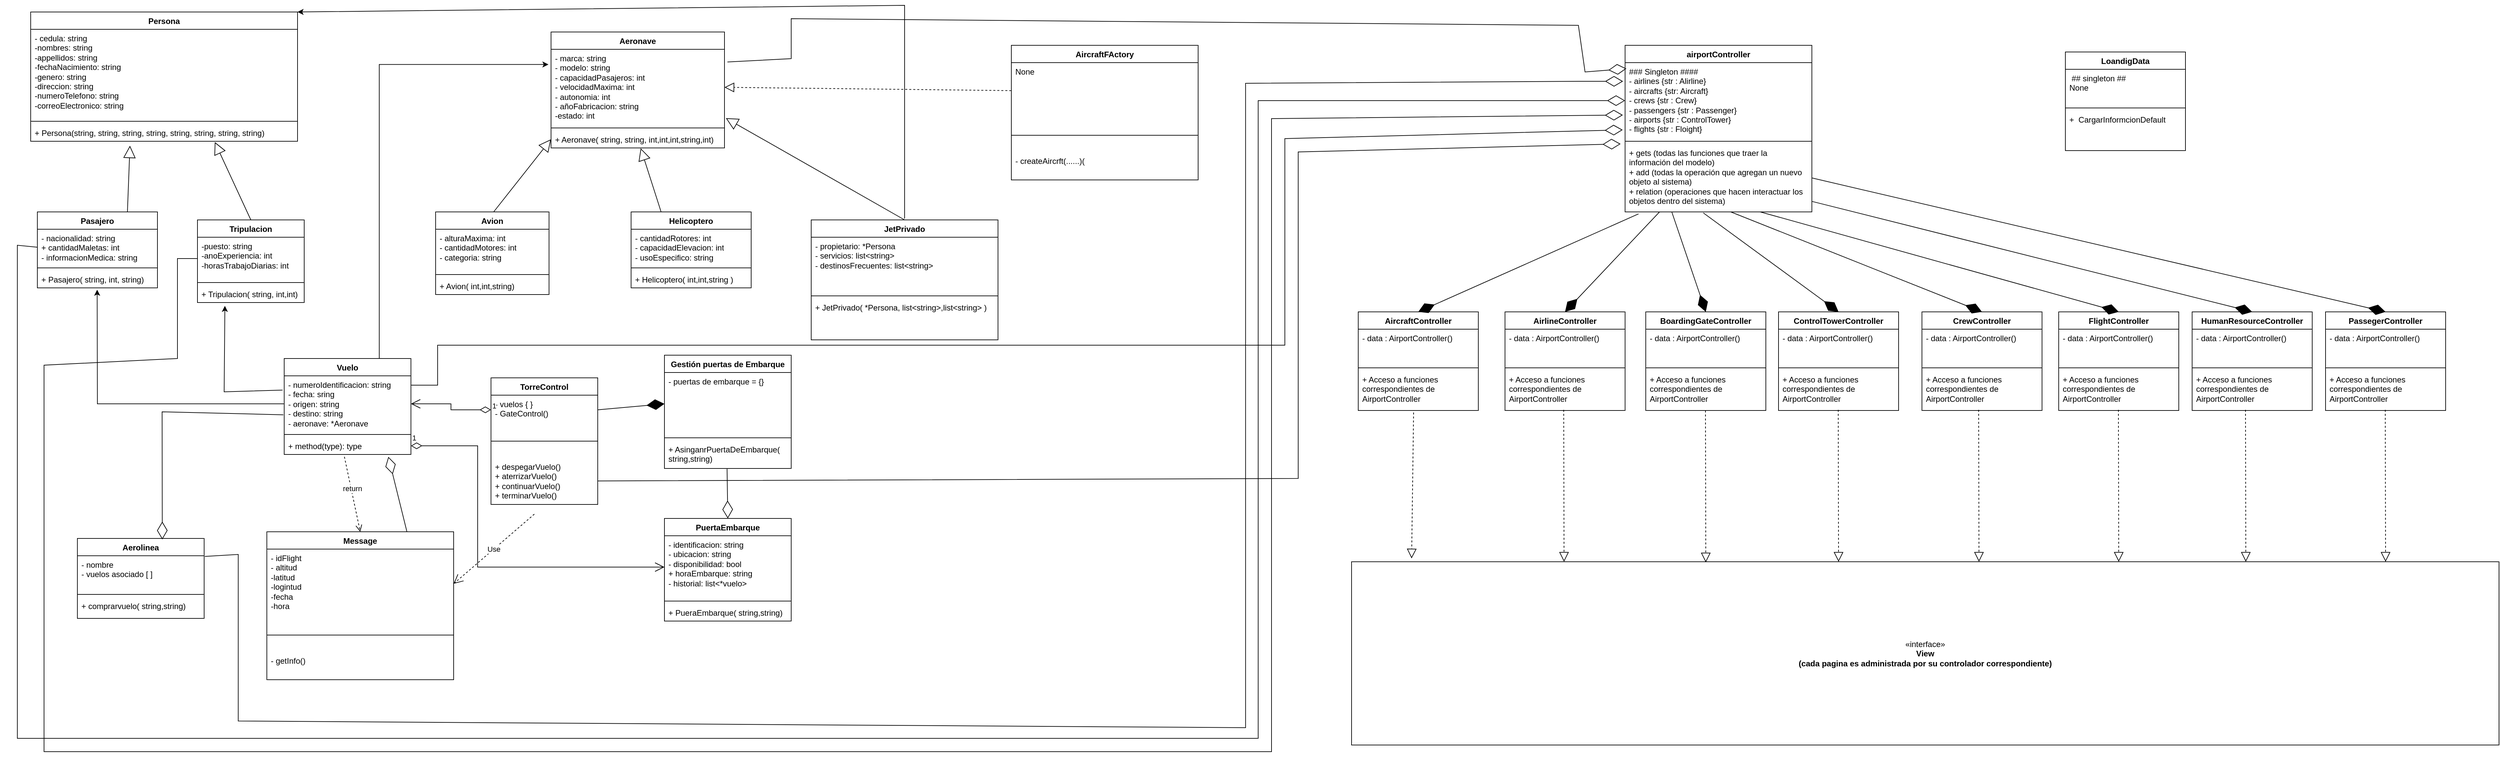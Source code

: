 <mxfile version="22.1.1" type="device">
  <diagram id="C5RBs43oDa-KdzZeNtuy" name="Page-1">
    <mxGraphModel dx="6516" dy="3352" grid="1" gridSize="10" guides="1" tooltips="1" connect="1" arrows="1" fold="1" page="1" pageScale="1" pageWidth="827" pageHeight="1169" math="0" shadow="0">
      <root>
        <mxCell id="WIyWlLk6GJQsqaUBKTNV-0" />
        <mxCell id="WIyWlLk6GJQsqaUBKTNV-1" parent="WIyWlLk6GJQsqaUBKTNV-0" />
        <mxCell id="x9uNJtBtHDF5PVbIG_vH-0" value="Persona" style="swimlane;fontStyle=1;align=center;verticalAlign=top;childLayout=stackLayout;horizontal=1;startSize=26;horizontalStack=0;resizeParent=1;resizeParentMax=0;resizeLast=0;collapsible=1;marginBottom=0;whiteSpace=wrap;html=1;" parent="WIyWlLk6GJQsqaUBKTNV-1" vertex="1">
          <mxGeometry x="60" y="30" width="400" height="194" as="geometry" />
        </mxCell>
        <mxCell id="x9uNJtBtHDF5PVbIG_vH-1" value="&lt;div&gt;- cedula: string&lt;/div&gt;&lt;div&gt;-nombres: string&lt;/div&gt;&lt;div&gt;-appellidos: string&lt;/div&gt;&lt;div&gt;-fechaNacimiento: string&lt;/div&gt;&lt;div&gt;-genero: string&lt;/div&gt;&lt;div&gt;-direccion: string&lt;/div&gt;&lt;div&gt;-numeroTelefono: string&lt;/div&gt;&lt;div&gt;-correoElectronico: string&lt;br&gt;&lt;/div&gt;" style="text;strokeColor=none;fillColor=none;align=left;verticalAlign=top;spacingLeft=4;spacingRight=4;overflow=hidden;rotatable=0;points=[[0,0.5],[1,0.5]];portConstraint=eastwest;whiteSpace=wrap;html=1;" parent="x9uNJtBtHDF5PVbIG_vH-0" vertex="1">
          <mxGeometry y="26" width="400" height="134" as="geometry" />
        </mxCell>
        <mxCell id="x9uNJtBtHDF5PVbIG_vH-2" value="" style="line;strokeWidth=1;fillColor=none;align=left;verticalAlign=middle;spacingTop=-1;spacingLeft=3;spacingRight=3;rotatable=0;labelPosition=right;points=[];portConstraint=eastwest;strokeColor=inherit;" parent="x9uNJtBtHDF5PVbIG_vH-0" vertex="1">
          <mxGeometry y="160" width="400" height="8" as="geometry" />
        </mxCell>
        <mxCell id="x9uNJtBtHDF5PVbIG_vH-3" value="+ Persona(string, string, string, string, string, string, string, string)" style="text;strokeColor=none;fillColor=none;align=left;verticalAlign=top;spacingLeft=4;spacingRight=4;overflow=hidden;rotatable=0;points=[[0,0.5],[1,0.5]];portConstraint=eastwest;whiteSpace=wrap;html=1;" parent="x9uNJtBtHDF5PVbIG_vH-0" vertex="1">
          <mxGeometry y="168" width="400" height="26" as="geometry" />
        </mxCell>
        <mxCell id="x9uNJtBtHDF5PVbIG_vH-4" value="Pasajero" style="swimlane;fontStyle=1;align=center;verticalAlign=top;childLayout=stackLayout;horizontal=1;startSize=26;horizontalStack=0;resizeParent=1;resizeParentMax=0;resizeLast=0;collapsible=1;marginBottom=0;whiteSpace=wrap;html=1;" parent="WIyWlLk6GJQsqaUBKTNV-1" vertex="1">
          <mxGeometry x="70" y="330" width="180" height="114" as="geometry" />
        </mxCell>
        <mxCell id="x9uNJtBtHDF5PVbIG_vH-5" value="&lt;div&gt;- nacionalidad: string&lt;br&gt;&lt;/div&gt;&lt;div&gt;+ cantidadMaletas: int&lt;/div&gt;&lt;div&gt;- informacionMedica: string&lt;br&gt;&lt;/div&gt;&lt;div&gt;&lt;br&gt;&lt;/div&gt;" style="text;strokeColor=none;fillColor=none;align=left;verticalAlign=top;spacingLeft=4;spacingRight=4;overflow=hidden;rotatable=0;points=[[0,0.5],[1,0.5]];portConstraint=eastwest;whiteSpace=wrap;html=1;" parent="x9uNJtBtHDF5PVbIG_vH-4" vertex="1">
          <mxGeometry y="26" width="180" height="54" as="geometry" />
        </mxCell>
        <mxCell id="x9uNJtBtHDF5PVbIG_vH-6" value="" style="line;strokeWidth=1;fillColor=none;align=left;verticalAlign=middle;spacingTop=-1;spacingLeft=3;spacingRight=3;rotatable=0;labelPosition=right;points=[];portConstraint=eastwest;strokeColor=inherit;" parent="x9uNJtBtHDF5PVbIG_vH-4" vertex="1">
          <mxGeometry y="80" width="180" height="8" as="geometry" />
        </mxCell>
        <mxCell id="x9uNJtBtHDF5PVbIG_vH-7" value="+ Pasajero( string, int, string)" style="text;strokeColor=none;fillColor=none;align=left;verticalAlign=top;spacingLeft=4;spacingRight=4;overflow=hidden;rotatable=0;points=[[0,0.5],[1,0.5]];portConstraint=eastwest;whiteSpace=wrap;html=1;" parent="x9uNJtBtHDF5PVbIG_vH-4" vertex="1">
          <mxGeometry y="88" width="180" height="26" as="geometry" />
        </mxCell>
        <mxCell id="x9uNJtBtHDF5PVbIG_vH-8" value="Tripulacion" style="swimlane;fontStyle=1;align=center;verticalAlign=top;childLayout=stackLayout;horizontal=1;startSize=26;horizontalStack=0;resizeParent=1;resizeParentMax=0;resizeLast=0;collapsible=1;marginBottom=0;whiteSpace=wrap;html=1;" parent="WIyWlLk6GJQsqaUBKTNV-1" vertex="1">
          <mxGeometry x="310" y="342" width="160" height="124" as="geometry" />
        </mxCell>
        <mxCell id="x9uNJtBtHDF5PVbIG_vH-9" value="&lt;div&gt;-puesto: string&lt;/div&gt;&lt;div&gt;-anoExperiencia: int&lt;/div&gt;&lt;div&gt;-horasTrabajoDiarias: int&lt;br&gt;&lt;/div&gt;&lt;div&gt;&lt;br&gt;&lt;/div&gt;" style="text;strokeColor=none;fillColor=none;align=left;verticalAlign=top;spacingLeft=4;spacingRight=4;overflow=hidden;rotatable=0;points=[[0,0.5],[1,0.5]];portConstraint=eastwest;whiteSpace=wrap;html=1;" parent="x9uNJtBtHDF5PVbIG_vH-8" vertex="1">
          <mxGeometry y="26" width="160" height="64" as="geometry" />
        </mxCell>
        <mxCell id="x9uNJtBtHDF5PVbIG_vH-10" value="" style="line;strokeWidth=1;fillColor=none;align=left;verticalAlign=middle;spacingTop=-1;spacingLeft=3;spacingRight=3;rotatable=0;labelPosition=right;points=[];portConstraint=eastwest;strokeColor=inherit;" parent="x9uNJtBtHDF5PVbIG_vH-8" vertex="1">
          <mxGeometry y="90" width="160" height="8" as="geometry" />
        </mxCell>
        <mxCell id="x9uNJtBtHDF5PVbIG_vH-11" value="+ Tripulacion( string, int,int)" style="text;strokeColor=none;fillColor=none;align=left;verticalAlign=top;spacingLeft=4;spacingRight=4;overflow=hidden;rotatable=0;points=[[0,0.5],[1,0.5]];portConstraint=eastwest;whiteSpace=wrap;html=1;" parent="x9uNJtBtHDF5PVbIG_vH-8" vertex="1">
          <mxGeometry y="98" width="160" height="26" as="geometry" />
        </mxCell>
        <mxCell id="x9uNJtBtHDF5PVbIG_vH-14" value="" style="endArrow=block;endSize=16;endFill=0;html=1;rounded=0;entryX=0.372;entryY=1.255;entryDx=0;entryDy=0;entryPerimeter=0;exitX=0.75;exitY=0;exitDx=0;exitDy=0;" parent="WIyWlLk6GJQsqaUBKTNV-1" source="x9uNJtBtHDF5PVbIG_vH-4" target="x9uNJtBtHDF5PVbIG_vH-3" edge="1">
          <mxGeometry width="160" relative="1" as="geometry">
            <mxPoint x="280" y="320" as="sourcePoint" />
            <mxPoint x="440" y="320" as="targetPoint" />
          </mxGeometry>
        </mxCell>
        <mxCell id="x9uNJtBtHDF5PVbIG_vH-15" value="" style="endArrow=block;endSize=16;endFill=0;html=1;rounded=0;exitX=0.5;exitY=0;exitDx=0;exitDy=0;entryX=0.69;entryY=1.045;entryDx=0;entryDy=0;entryPerimeter=0;" parent="WIyWlLk6GJQsqaUBKTNV-1" source="x9uNJtBtHDF5PVbIG_vH-8" target="x9uNJtBtHDF5PVbIG_vH-3" edge="1">
          <mxGeometry width="160" relative="1" as="geometry">
            <mxPoint x="215" y="340" as="sourcePoint" />
            <mxPoint x="360" y="210" as="targetPoint" />
          </mxGeometry>
        </mxCell>
        <mxCell id="x9uNJtBtHDF5PVbIG_vH-16" value="Aeronave" style="swimlane;fontStyle=1;align=center;verticalAlign=top;childLayout=stackLayout;horizontal=1;startSize=26;horizontalStack=0;resizeParent=1;resizeParentMax=0;resizeLast=0;collapsible=1;marginBottom=0;whiteSpace=wrap;html=1;" parent="WIyWlLk6GJQsqaUBKTNV-1" vertex="1">
          <mxGeometry x="840" y="60" width="260" height="174" as="geometry" />
        </mxCell>
        <mxCell id="x9uNJtBtHDF5PVbIG_vH-17" value="&lt;div&gt;- marca: string&lt;/div&gt;&lt;div&gt;- modelo: string&lt;/div&gt;&lt;div&gt;- capacidadPasajeros: int&lt;/div&gt;&lt;div&gt;- velocidadMaxima: int&lt;/div&gt;&lt;div&gt;- autonomia: int&lt;/div&gt;&lt;div&gt;- añoFabricacion: string&lt;/div&gt;&lt;div&gt;-estado: int&lt;br&gt;&lt;/div&gt;" style="text;strokeColor=none;fillColor=none;align=left;verticalAlign=top;spacingLeft=4;spacingRight=4;overflow=hidden;rotatable=0;points=[[0,0.5],[1,0.5]];portConstraint=eastwest;whiteSpace=wrap;html=1;" parent="x9uNJtBtHDF5PVbIG_vH-16" vertex="1">
          <mxGeometry y="26" width="260" height="114" as="geometry" />
        </mxCell>
        <mxCell id="x9uNJtBtHDF5PVbIG_vH-18" value="" style="line;strokeWidth=1;fillColor=none;align=left;verticalAlign=middle;spacingTop=-1;spacingLeft=3;spacingRight=3;rotatable=0;labelPosition=right;points=[];portConstraint=eastwest;strokeColor=inherit;" parent="x9uNJtBtHDF5PVbIG_vH-16" vertex="1">
          <mxGeometry y="140" width="260" height="8" as="geometry" />
        </mxCell>
        <mxCell id="x9uNJtBtHDF5PVbIG_vH-19" value="+ Aeronave( string, string, int,int,int,string,int)" style="text;strokeColor=none;fillColor=none;align=left;verticalAlign=top;spacingLeft=4;spacingRight=4;overflow=hidden;rotatable=0;points=[[0,0.5],[1,0.5]];portConstraint=eastwest;whiteSpace=wrap;html=1;" parent="x9uNJtBtHDF5PVbIG_vH-16" vertex="1">
          <mxGeometry y="148" width="260" height="26" as="geometry" />
        </mxCell>
        <mxCell id="x9uNJtBtHDF5PVbIG_vH-20" value="Avion" style="swimlane;fontStyle=1;align=center;verticalAlign=top;childLayout=stackLayout;horizontal=1;startSize=26;horizontalStack=0;resizeParent=1;resizeParentMax=0;resizeLast=0;collapsible=1;marginBottom=0;whiteSpace=wrap;html=1;" parent="WIyWlLk6GJQsqaUBKTNV-1" vertex="1">
          <mxGeometry x="667" y="330" width="170" height="124" as="geometry" />
        </mxCell>
        <mxCell id="x9uNJtBtHDF5PVbIG_vH-21" value="&lt;div&gt;- alturaMaxima: int&lt;/div&gt;&lt;div&gt;- cantidadMotores: int&lt;/div&gt;&lt;div&gt;- categoria: string&lt;/div&gt;&lt;div&gt;&lt;br&gt;&lt;/div&gt;" style="text;strokeColor=none;fillColor=none;align=left;verticalAlign=top;spacingLeft=4;spacingRight=4;overflow=hidden;rotatable=0;points=[[0,0.5],[1,0.5]];portConstraint=eastwest;whiteSpace=wrap;html=1;" parent="x9uNJtBtHDF5PVbIG_vH-20" vertex="1">
          <mxGeometry y="26" width="170" height="64" as="geometry" />
        </mxCell>
        <mxCell id="x9uNJtBtHDF5PVbIG_vH-22" value="" style="line;strokeWidth=1;fillColor=none;align=left;verticalAlign=middle;spacingTop=-1;spacingLeft=3;spacingRight=3;rotatable=0;labelPosition=right;points=[];portConstraint=eastwest;strokeColor=inherit;" parent="x9uNJtBtHDF5PVbIG_vH-20" vertex="1">
          <mxGeometry y="90" width="170" height="8" as="geometry" />
        </mxCell>
        <mxCell id="x9uNJtBtHDF5PVbIG_vH-23" value="+ Avion( int,int,string)" style="text;strokeColor=none;fillColor=none;align=left;verticalAlign=top;spacingLeft=4;spacingRight=4;overflow=hidden;rotatable=0;points=[[0,0.5],[1,0.5]];portConstraint=eastwest;whiteSpace=wrap;html=1;" parent="x9uNJtBtHDF5PVbIG_vH-20" vertex="1">
          <mxGeometry y="98" width="170" height="26" as="geometry" />
        </mxCell>
        <mxCell id="x9uNJtBtHDF5PVbIG_vH-24" value="Helicoptero" style="swimlane;fontStyle=1;align=center;verticalAlign=top;childLayout=stackLayout;horizontal=1;startSize=26;horizontalStack=0;resizeParent=1;resizeParentMax=0;resizeLast=0;collapsible=1;marginBottom=0;whiteSpace=wrap;html=1;" parent="WIyWlLk6GJQsqaUBKTNV-1" vertex="1">
          <mxGeometry x="960" y="330" width="180" height="114" as="geometry" />
        </mxCell>
        <mxCell id="x9uNJtBtHDF5PVbIG_vH-25" value="&lt;div&gt;- cantidadRotores: int&lt;/div&gt;&lt;div&gt;- capacidadElevacion: int&lt;/div&gt;&lt;div&gt;- usoEspecifico: string&lt;br&gt;&lt;/div&gt;" style="text;strokeColor=none;fillColor=none;align=left;verticalAlign=top;spacingLeft=4;spacingRight=4;overflow=hidden;rotatable=0;points=[[0,0.5],[1,0.5]];portConstraint=eastwest;whiteSpace=wrap;html=1;" parent="x9uNJtBtHDF5PVbIG_vH-24" vertex="1">
          <mxGeometry y="26" width="180" height="54" as="geometry" />
        </mxCell>
        <mxCell id="x9uNJtBtHDF5PVbIG_vH-26" value="" style="line;strokeWidth=1;fillColor=none;align=left;verticalAlign=middle;spacingTop=-1;spacingLeft=3;spacingRight=3;rotatable=0;labelPosition=right;points=[];portConstraint=eastwest;strokeColor=inherit;" parent="x9uNJtBtHDF5PVbIG_vH-24" vertex="1">
          <mxGeometry y="80" width="180" height="8" as="geometry" />
        </mxCell>
        <mxCell id="x9uNJtBtHDF5PVbIG_vH-27" value="+ Helicoptero( int,int,string )" style="text;strokeColor=none;fillColor=none;align=left;verticalAlign=top;spacingLeft=4;spacingRight=4;overflow=hidden;rotatable=0;points=[[0,0.5],[1,0.5]];portConstraint=eastwest;whiteSpace=wrap;html=1;" parent="x9uNJtBtHDF5PVbIG_vH-24" vertex="1">
          <mxGeometry y="88" width="180" height="26" as="geometry" />
        </mxCell>
        <mxCell id="x9uNJtBtHDF5PVbIG_vH-30" value="JetPrivado" style="swimlane;fontStyle=1;align=center;verticalAlign=top;childLayout=stackLayout;horizontal=1;startSize=26;horizontalStack=0;resizeParent=1;resizeParentMax=0;resizeLast=0;collapsible=1;marginBottom=0;whiteSpace=wrap;html=1;" parent="WIyWlLk6GJQsqaUBKTNV-1" vertex="1">
          <mxGeometry x="1230" y="342" width="280" height="180" as="geometry" />
        </mxCell>
        <mxCell id="x9uNJtBtHDF5PVbIG_vH-31" value="&lt;div&gt;- propietario: *Persona&lt;/div&gt;&lt;div&gt;- servicios: list&amp;lt;string&amp;gt;&lt;/div&gt;&lt;div&gt;- destinosFrecuentes: list&amp;lt;string&amp;gt;&lt;br&gt;&lt;/div&gt;" style="text;strokeColor=none;fillColor=none;align=left;verticalAlign=top;spacingLeft=4;spacingRight=4;overflow=hidden;rotatable=0;points=[[0,0.5],[1,0.5]];portConstraint=eastwest;whiteSpace=wrap;html=1;" parent="x9uNJtBtHDF5PVbIG_vH-30" vertex="1">
          <mxGeometry y="26" width="280" height="84" as="geometry" />
        </mxCell>
        <mxCell id="x9uNJtBtHDF5PVbIG_vH-32" value="" style="line;strokeWidth=1;fillColor=none;align=left;verticalAlign=middle;spacingTop=-1;spacingLeft=3;spacingRight=3;rotatable=0;labelPosition=right;points=[];portConstraint=eastwest;strokeColor=inherit;" parent="x9uNJtBtHDF5PVbIG_vH-30" vertex="1">
          <mxGeometry y="110" width="280" height="8" as="geometry" />
        </mxCell>
        <mxCell id="x9uNJtBtHDF5PVbIG_vH-33" value="+ JetPrivado( *Persona, list&amp;lt;string&amp;gt;,list&amp;lt;string&amp;gt; )" style="text;strokeColor=none;fillColor=none;align=left;verticalAlign=top;spacingLeft=4;spacingRight=4;overflow=hidden;rotatable=0;points=[[0,0.5],[1,0.5]];portConstraint=eastwest;whiteSpace=wrap;html=1;" parent="x9uNJtBtHDF5PVbIG_vH-30" vertex="1">
          <mxGeometry y="118" width="280" height="62" as="geometry" />
        </mxCell>
        <mxCell id="x9uNJtBtHDF5PVbIG_vH-34" value="" style="endArrow=block;endSize=16;endFill=0;html=1;rounded=0;exitX=0.5;exitY=0;exitDx=0;exitDy=0;entryX=0;entryY=0.5;entryDx=0;entryDy=0;" parent="WIyWlLk6GJQsqaUBKTNV-1" target="x9uNJtBtHDF5PVbIG_vH-19" edge="1">
          <mxGeometry width="160" relative="1" as="geometry">
            <mxPoint x="754" y="330" as="sourcePoint" />
            <mxPoint x="700" y="213" as="targetPoint" />
          </mxGeometry>
        </mxCell>
        <mxCell id="x9uNJtBtHDF5PVbIG_vH-35" value="" style="endArrow=block;endSize=16;endFill=0;html=1;rounded=0;exitX=0.5;exitY=0;exitDx=0;exitDy=0;entryX=1.008;entryY=0.906;entryDx=0;entryDy=0;entryPerimeter=0;" parent="WIyWlLk6GJQsqaUBKTNV-1" source="x9uNJtBtHDF5PVbIG_vH-30" target="x9uNJtBtHDF5PVbIG_vH-17" edge="1">
          <mxGeometry width="160" relative="1" as="geometry">
            <mxPoint x="1316.58" y="330" as="sourcePoint" />
            <mxPoint x="1180" y="201.252" as="targetPoint" />
          </mxGeometry>
        </mxCell>
        <mxCell id="x9uNJtBtHDF5PVbIG_vH-36" value="" style="endArrow=block;endSize=16;endFill=0;html=1;rounded=0;exitX=0.25;exitY=0;exitDx=0;exitDy=0;entryX=0.517;entryY=1.019;entryDx=0;entryDy=0;entryPerimeter=0;" parent="WIyWlLk6GJQsqaUBKTNV-1" source="x9uNJtBtHDF5PVbIG_vH-24" target="x9uNJtBtHDF5PVbIG_vH-19" edge="1">
          <mxGeometry width="160" relative="1" as="geometry">
            <mxPoint x="774" y="350" as="sourcePoint" />
            <mxPoint x="860" y="241" as="targetPoint" />
          </mxGeometry>
        </mxCell>
        <mxCell id="x9uNJtBtHDF5PVbIG_vH-42" style="edgeStyle=orthogonalEdgeStyle;rounded=0;orthogonalLoop=1;jettySize=auto;html=1;exitX=0.75;exitY=0;exitDx=0;exitDy=0;entryX=-0.015;entryY=0.2;entryDx=0;entryDy=0;entryPerimeter=0;" parent="WIyWlLk6GJQsqaUBKTNV-1" source="x9uNJtBtHDF5PVbIG_vH-38" target="x9uNJtBtHDF5PVbIG_vH-17" edge="1">
          <mxGeometry relative="1" as="geometry">
            <mxPoint x="630" y="110" as="targetPoint" />
            <Array as="points">
              <mxPoint x="583" y="109" />
            </Array>
          </mxGeometry>
        </mxCell>
        <mxCell id="x9uNJtBtHDF5PVbIG_vH-38" value="Vuelo" style="swimlane;fontStyle=1;align=center;verticalAlign=top;childLayout=stackLayout;horizontal=1;startSize=26;horizontalStack=0;resizeParent=1;resizeParentMax=0;resizeLast=0;collapsible=1;marginBottom=0;whiteSpace=wrap;html=1;" parent="WIyWlLk6GJQsqaUBKTNV-1" vertex="1">
          <mxGeometry x="440" y="550" width="190" height="144" as="geometry" />
        </mxCell>
        <mxCell id="x9uNJtBtHDF5PVbIG_vH-39" value="&lt;div&gt;- numeroIdentificacion: string&lt;/div&gt;&lt;div&gt;- fecha: sring&lt;/div&gt;&lt;div&gt;- origen: string&lt;/div&gt;&lt;div&gt;- destino: string&lt;/div&gt;&lt;div&gt;- aeronave: *Aeronave&lt;br&gt;&lt;/div&gt;" style="text;strokeColor=none;fillColor=none;align=left;verticalAlign=top;spacingLeft=4;spacingRight=4;overflow=hidden;rotatable=0;points=[[0,0.5],[1,0.5]];portConstraint=eastwest;whiteSpace=wrap;html=1;" parent="x9uNJtBtHDF5PVbIG_vH-38" vertex="1">
          <mxGeometry y="26" width="190" height="84" as="geometry" />
        </mxCell>
        <mxCell id="x9uNJtBtHDF5PVbIG_vH-40" value="" style="line;strokeWidth=1;fillColor=none;align=left;verticalAlign=middle;spacingTop=-1;spacingLeft=3;spacingRight=3;rotatable=0;labelPosition=right;points=[];portConstraint=eastwest;strokeColor=inherit;" parent="x9uNJtBtHDF5PVbIG_vH-38" vertex="1">
          <mxGeometry y="110" width="190" height="8" as="geometry" />
        </mxCell>
        <mxCell id="x9uNJtBtHDF5PVbIG_vH-41" value="+ method(type): type" style="text;strokeColor=none;fillColor=none;align=left;verticalAlign=top;spacingLeft=4;spacingRight=4;overflow=hidden;rotatable=0;points=[[0,0.5],[1,0.5]];portConstraint=eastwest;whiteSpace=wrap;html=1;" parent="x9uNJtBtHDF5PVbIG_vH-38" vertex="1">
          <mxGeometry y="118" width="190" height="26" as="geometry" />
        </mxCell>
        <mxCell id="x9uNJtBtHDF5PVbIG_vH-43" value="TorreControl" style="swimlane;fontStyle=1;align=center;verticalAlign=top;childLayout=stackLayout;horizontal=1;startSize=26;horizontalStack=0;resizeParent=1;resizeParentMax=0;resizeLast=0;collapsible=1;marginBottom=0;whiteSpace=wrap;html=1;" parent="WIyWlLk6GJQsqaUBKTNV-1" vertex="1">
          <mxGeometry x="750" y="579" width="160" height="190" as="geometry" />
        </mxCell>
        <mxCell id="x9uNJtBtHDF5PVbIG_vH-44" value="- vuelos { }&lt;br&gt;- GateControl()" style="text;strokeColor=none;fillColor=none;align=left;verticalAlign=top;spacingLeft=4;spacingRight=4;overflow=hidden;rotatable=0;points=[[0,0.5],[1,0.5]];portConstraint=eastwest;whiteSpace=wrap;html=1;" parent="x9uNJtBtHDF5PVbIG_vH-43" vertex="1">
          <mxGeometry y="26" width="160" height="44" as="geometry" />
        </mxCell>
        <mxCell id="x9uNJtBtHDF5PVbIG_vH-45" value="" style="line;strokeWidth=1;fillColor=none;align=left;verticalAlign=middle;spacingTop=-1;spacingLeft=3;spacingRight=3;rotatable=0;labelPosition=right;points=[];portConstraint=eastwest;strokeColor=inherit;" parent="x9uNJtBtHDF5PVbIG_vH-43" vertex="1">
          <mxGeometry y="70" width="160" height="50" as="geometry" />
        </mxCell>
        <mxCell id="x9uNJtBtHDF5PVbIG_vH-46" value="+ despegarVuelo()&lt;br&gt;+ aterrizarVuelo()&lt;br&gt;+ continuarVuelo()&lt;br&gt;+ terminarVuelo()" style="text;strokeColor=none;fillColor=none;align=left;verticalAlign=top;spacingLeft=4;spacingRight=4;overflow=hidden;rotatable=0;points=[[0,0.5],[1,0.5]];portConstraint=eastwest;whiteSpace=wrap;html=1;" parent="x9uNJtBtHDF5PVbIG_vH-43" vertex="1">
          <mxGeometry y="120" width="160" height="70" as="geometry" />
        </mxCell>
        <mxCell id="x9uNJtBtHDF5PVbIG_vH-47" value="PuertaEmbarque" style="swimlane;fontStyle=1;align=center;verticalAlign=top;childLayout=stackLayout;horizontal=1;startSize=26;horizontalStack=0;resizeParent=1;resizeParentMax=0;resizeLast=0;collapsible=1;marginBottom=0;whiteSpace=wrap;html=1;" parent="WIyWlLk6GJQsqaUBKTNV-1" vertex="1">
          <mxGeometry x="1010" y="790" width="190" height="154" as="geometry" />
        </mxCell>
        <mxCell id="x9uNJtBtHDF5PVbIG_vH-48" value="&lt;div&gt;- identificacion: string&lt;/div&gt;&lt;div&gt;- ubicacion: string&lt;br&gt;&lt;/div&gt;&lt;div&gt;- disponibilidad: bool&lt;/div&gt;&lt;div&gt;+ horaEmbarque: string&lt;/div&gt;&lt;div&gt;- historial: list&amp;lt;*vuelo&amp;gt;&lt;br&gt;&lt;/div&gt;" style="text;strokeColor=none;fillColor=none;align=left;verticalAlign=top;spacingLeft=4;spacingRight=4;overflow=hidden;rotatable=0;points=[[0,0.5],[1,0.5]];portConstraint=eastwest;whiteSpace=wrap;html=1;" parent="x9uNJtBtHDF5PVbIG_vH-47" vertex="1">
          <mxGeometry y="26" width="190" height="94" as="geometry" />
        </mxCell>
        <mxCell id="x9uNJtBtHDF5PVbIG_vH-49" value="" style="line;strokeWidth=1;fillColor=none;align=left;verticalAlign=middle;spacingTop=-1;spacingLeft=3;spacingRight=3;rotatable=0;labelPosition=right;points=[];portConstraint=eastwest;strokeColor=inherit;" parent="x9uNJtBtHDF5PVbIG_vH-47" vertex="1">
          <mxGeometry y="120" width="190" height="8" as="geometry" />
        </mxCell>
        <mxCell id="x9uNJtBtHDF5PVbIG_vH-50" value="+ PueraEmbarque( string,string)" style="text;strokeColor=none;fillColor=none;align=left;verticalAlign=top;spacingLeft=4;spacingRight=4;overflow=hidden;rotatable=0;points=[[0,0.5],[1,0.5]];portConstraint=eastwest;whiteSpace=wrap;html=1;" parent="x9uNJtBtHDF5PVbIG_vH-47" vertex="1">
          <mxGeometry y="128" width="190" height="26" as="geometry" />
        </mxCell>
        <mxCell id="Qvpc5O02tkls-CQGrvq1-1" value="" style="endArrow=classic;html=1;rounded=0;exitX=0;exitY=0.5;exitDx=0;exitDy=0;entryX=0.498;entryY=1.107;entryDx=0;entryDy=0;entryPerimeter=0;" parent="WIyWlLk6GJQsqaUBKTNV-1" source="x9uNJtBtHDF5PVbIG_vH-39" target="x9uNJtBtHDF5PVbIG_vH-7" edge="1">
          <mxGeometry width="50" height="50" relative="1" as="geometry">
            <mxPoint x="560" y="530" as="sourcePoint" />
            <mxPoint x="610" y="480" as="targetPoint" />
            <Array as="points">
              <mxPoint x="160" y="618" />
            </Array>
          </mxGeometry>
        </mxCell>
        <mxCell id="Qvpc5O02tkls-CQGrvq1-2" value="" style="endArrow=classic;html=1;rounded=0;exitX=-0.013;exitY=0.254;exitDx=0;exitDy=0;entryX=0.257;entryY=1.192;entryDx=0;entryDy=0;entryPerimeter=0;exitPerimeter=0;" parent="WIyWlLk6GJQsqaUBKTNV-1" source="x9uNJtBtHDF5PVbIG_vH-39" target="x9uNJtBtHDF5PVbIG_vH-11" edge="1">
          <mxGeometry width="50" height="50" relative="1" as="geometry">
            <mxPoint x="450" y="628" as="sourcePoint" />
            <mxPoint x="170" y="457" as="targetPoint" />
            <Array as="points">
              <mxPoint x="350" y="600" />
            </Array>
          </mxGeometry>
        </mxCell>
        <mxCell id="Qvpc5O02tkls-CQGrvq1-4" value="" style="endArrow=diamondThin;endFill=1;endSize=24;html=1;rounded=0;exitX=1;exitY=0.5;exitDx=0;exitDy=0;entryX=0;entryY=0.5;entryDx=0;entryDy=0;" parent="WIyWlLk6GJQsqaUBKTNV-1" source="x9uNJtBtHDF5PVbIG_vH-44" target="Qvpc5O02tkls-CQGrvq1-10" edge="1">
          <mxGeometry width="160" relative="1" as="geometry">
            <mxPoint x="970" y="750" as="sourcePoint" />
            <mxPoint x="1130" y="750" as="targetPoint" />
          </mxGeometry>
        </mxCell>
        <mxCell id="Qvpc5O02tkls-CQGrvq1-9" value="Gestión puertas de Embarque" style="swimlane;fontStyle=1;align=center;verticalAlign=top;childLayout=stackLayout;horizontal=1;startSize=26;horizontalStack=0;resizeParent=1;resizeParentMax=0;resizeLast=0;collapsible=1;marginBottom=0;whiteSpace=wrap;html=1;" parent="WIyWlLk6GJQsqaUBKTNV-1" vertex="1">
          <mxGeometry x="1010" y="545" width="190" height="170" as="geometry" />
        </mxCell>
        <mxCell id="Qvpc5O02tkls-CQGrvq1-10" value="&lt;div&gt;- puertas de embarque = {}&lt;/div&gt;" style="text;strokeColor=none;fillColor=none;align=left;verticalAlign=top;spacingLeft=4;spacingRight=4;overflow=hidden;rotatable=0;points=[[0,0.5],[1,0.5]];portConstraint=eastwest;whiteSpace=wrap;html=1;" parent="Qvpc5O02tkls-CQGrvq1-9" vertex="1">
          <mxGeometry y="26" width="190" height="94" as="geometry" />
        </mxCell>
        <mxCell id="Qvpc5O02tkls-CQGrvq1-11" value="" style="line;strokeWidth=1;fillColor=none;align=left;verticalAlign=middle;spacingTop=-1;spacingLeft=3;spacingRight=3;rotatable=0;labelPosition=right;points=[];portConstraint=eastwest;strokeColor=inherit;" parent="Qvpc5O02tkls-CQGrvq1-9" vertex="1">
          <mxGeometry y="120" width="190" height="8" as="geometry" />
        </mxCell>
        <mxCell id="Qvpc5O02tkls-CQGrvq1-12" value="+ AsinganrPuertaDeEmbarque( string,string)" style="text;strokeColor=none;fillColor=none;align=left;verticalAlign=top;spacingLeft=4;spacingRight=4;overflow=hidden;rotatable=0;points=[[0,0.5],[1,0.5]];portConstraint=eastwest;whiteSpace=wrap;html=1;" parent="Qvpc5O02tkls-CQGrvq1-9" vertex="1">
          <mxGeometry y="128" width="190" height="42" as="geometry" />
        </mxCell>
        <mxCell id="Qvpc5O02tkls-CQGrvq1-13" value="" style="endArrow=diamondThin;endFill=0;endSize=24;html=1;rounded=0;exitX=0.494;exitY=1.016;exitDx=0;exitDy=0;entryX=0.5;entryY=0;entryDx=0;entryDy=0;exitPerimeter=0;" parent="WIyWlLk6GJQsqaUBKTNV-1" source="Qvpc5O02tkls-CQGrvq1-12" target="x9uNJtBtHDF5PVbIG_vH-47" edge="1">
          <mxGeometry width="160" relative="1" as="geometry">
            <mxPoint x="760" y="628" as="sourcePoint" />
            <mxPoint x="640" y="628" as="targetPoint" />
          </mxGeometry>
        </mxCell>
        <mxCell id="Qvpc5O02tkls-CQGrvq1-15" value="1" style="endArrow=open;html=1;endSize=12;startArrow=diamondThin;startSize=14;startFill=0;edgeStyle=orthogonalEdgeStyle;align=left;verticalAlign=bottom;rounded=0;entryX=0;entryY=0.5;entryDx=0;entryDy=0;exitX=1;exitY=0.5;exitDx=0;exitDy=0;" parent="WIyWlLk6GJQsqaUBKTNV-1" source="x9uNJtBtHDF5PVbIG_vH-41" target="x9uNJtBtHDF5PVbIG_vH-48" edge="1">
          <mxGeometry x="-1" y="3" relative="1" as="geometry">
            <mxPoint x="460.0" y="810.002" as="sourcePoint" />
            <mxPoint x="946.21" y="976.74" as="targetPoint" />
            <Array as="points">
              <mxPoint x="730" y="681" />
              <mxPoint x="730" y="863" />
            </Array>
          </mxGeometry>
        </mxCell>
        <mxCell id="Qvpc5O02tkls-CQGrvq1-16" value="Aerolinea" style="swimlane;fontStyle=1;align=center;verticalAlign=top;childLayout=stackLayout;horizontal=1;startSize=26;horizontalStack=0;resizeParent=1;resizeParentMax=0;resizeLast=0;collapsible=1;marginBottom=0;whiteSpace=wrap;html=1;" parent="WIyWlLk6GJQsqaUBKTNV-1" vertex="1">
          <mxGeometry x="130" y="820" width="190" height="120" as="geometry" />
        </mxCell>
        <mxCell id="Qvpc5O02tkls-CQGrvq1-17" value="&lt;div&gt;- nombre&lt;/div&gt;&lt;div&gt;- vuelos asociado [ ]&lt;/div&gt;" style="text;strokeColor=none;fillColor=none;align=left;verticalAlign=top;spacingLeft=4;spacingRight=4;overflow=hidden;rotatable=0;points=[[0,0.5],[1,0.5]];portConstraint=eastwest;whiteSpace=wrap;html=1;" parent="Qvpc5O02tkls-CQGrvq1-16" vertex="1">
          <mxGeometry y="26" width="190" height="54" as="geometry" />
        </mxCell>
        <mxCell id="Qvpc5O02tkls-CQGrvq1-18" value="" style="line;strokeWidth=1;fillColor=none;align=left;verticalAlign=middle;spacingTop=-1;spacingLeft=3;spacingRight=3;rotatable=0;labelPosition=right;points=[];portConstraint=eastwest;strokeColor=inherit;" parent="Qvpc5O02tkls-CQGrvq1-16" vertex="1">
          <mxGeometry y="80" width="190" height="8" as="geometry" />
        </mxCell>
        <mxCell id="Qvpc5O02tkls-CQGrvq1-19" value="+ comprarvuelo( string,string)" style="text;strokeColor=none;fillColor=none;align=left;verticalAlign=top;spacingLeft=4;spacingRight=4;overflow=hidden;rotatable=0;points=[[0,0.5],[1,0.5]];portConstraint=eastwest;whiteSpace=wrap;html=1;" parent="Qvpc5O02tkls-CQGrvq1-16" vertex="1">
          <mxGeometry y="88" width="190" height="32" as="geometry" />
        </mxCell>
        <mxCell id="Qvpc5O02tkls-CQGrvq1-21" value="" style="endArrow=diamondThin;endFill=0;endSize=24;html=1;rounded=0;entryX=0.67;entryY=0.013;entryDx=0;entryDy=0;entryPerimeter=0;exitX=-0.007;exitY=0.696;exitDx=0;exitDy=0;exitPerimeter=0;" parent="WIyWlLk6GJQsqaUBKTNV-1" source="x9uNJtBtHDF5PVbIG_vH-39" target="Qvpc5O02tkls-CQGrvq1-16" edge="1">
          <mxGeometry width="160" relative="1" as="geometry">
            <mxPoint x="370" y="750" as="sourcePoint" />
            <mxPoint x="250" y="750" as="targetPoint" />
            <Array as="points">
              <mxPoint x="257" y="630" />
            </Array>
          </mxGeometry>
        </mxCell>
        <mxCell id="Qvpc5O02tkls-CQGrvq1-22" value="" style="endArrow=classic;html=1;rounded=0;entryX=1;entryY=0;entryDx=0;entryDy=0;" parent="WIyWlLk6GJQsqaUBKTNV-1" target="x9uNJtBtHDF5PVbIG_vH-0" edge="1">
          <mxGeometry width="50" height="50" relative="1" as="geometry">
            <mxPoint x="1370" y="340" as="sourcePoint" />
            <mxPoint x="1370" y="10" as="targetPoint" />
            <Array as="points">
              <mxPoint x="1370" y="20" />
            </Array>
          </mxGeometry>
        </mxCell>
        <mxCell id="Qvpc5O02tkls-CQGrvq1-23" value="AircraftFActory" style="swimlane;fontStyle=1;align=center;verticalAlign=top;childLayout=stackLayout;horizontal=1;startSize=26;horizontalStack=0;resizeParent=1;resizeParentMax=0;resizeLast=0;collapsible=1;marginBottom=0;whiteSpace=wrap;html=1;" parent="WIyWlLk6GJQsqaUBKTNV-1" vertex="1">
          <mxGeometry x="1530" y="80" width="280" height="202" as="geometry" />
        </mxCell>
        <mxCell id="Qvpc5O02tkls-CQGrvq1-24" value="&lt;div&gt;None&lt;/div&gt;" style="text;strokeColor=none;fillColor=none;align=left;verticalAlign=top;spacingLeft=4;spacingRight=4;overflow=hidden;rotatable=0;points=[[0,0.5],[1,0.5]];portConstraint=eastwest;whiteSpace=wrap;html=1;" parent="Qvpc5O02tkls-CQGrvq1-23" vertex="1">
          <mxGeometry y="26" width="280" height="84" as="geometry" />
        </mxCell>
        <mxCell id="Qvpc5O02tkls-CQGrvq1-25" value="" style="line;strokeWidth=1;fillColor=none;align=left;verticalAlign=middle;spacingTop=-1;spacingLeft=3;spacingRight=3;rotatable=0;labelPosition=right;points=[];portConstraint=eastwest;strokeColor=inherit;" parent="Qvpc5O02tkls-CQGrvq1-23" vertex="1">
          <mxGeometry y="110" width="280" height="50" as="geometry" />
        </mxCell>
        <mxCell id="Qvpc5O02tkls-CQGrvq1-26" value="- createAircrft(......)(" style="text;strokeColor=none;fillColor=none;align=left;verticalAlign=top;spacingLeft=4;spacingRight=4;overflow=hidden;rotatable=0;points=[[0,0.5],[1,0.5]];portConstraint=eastwest;whiteSpace=wrap;html=1;" parent="Qvpc5O02tkls-CQGrvq1-23" vertex="1">
          <mxGeometry y="160" width="280" height="42" as="geometry" />
        </mxCell>
        <mxCell id="Qvpc5O02tkls-CQGrvq1-27" value="" style="endArrow=block;dashed=1;endFill=0;endSize=12;html=1;rounded=0;entryX=1;entryY=0.5;entryDx=0;entryDy=0;exitX=0;exitY=0.5;exitDx=0;exitDy=0;" parent="WIyWlLk6GJQsqaUBKTNV-1" source="Qvpc5O02tkls-CQGrvq1-24" target="x9uNJtBtHDF5PVbIG_vH-17" edge="1">
          <mxGeometry width="160" relative="1" as="geometry">
            <mxPoint x="1360" y="210" as="sourcePoint" />
            <mxPoint x="1520" y="210" as="targetPoint" />
          </mxGeometry>
        </mxCell>
        <mxCell id="Qvpc5O02tkls-CQGrvq1-28" value="Message" style="swimlane;fontStyle=1;align=center;verticalAlign=top;childLayout=stackLayout;horizontal=1;startSize=26;horizontalStack=0;resizeParent=1;resizeParentMax=0;resizeLast=0;collapsible=1;marginBottom=0;whiteSpace=wrap;html=1;" parent="WIyWlLk6GJQsqaUBKTNV-1" vertex="1">
          <mxGeometry x="414" y="810" width="280" height="222" as="geometry" />
        </mxCell>
        <mxCell id="Qvpc5O02tkls-CQGrvq1-29" value="- idFlight&lt;br&gt;- altitud&lt;br&gt;-latitud&lt;br&gt;-logintud&lt;br&gt;-fecha&lt;br&gt;-hora" style="text;strokeColor=none;fillColor=none;align=left;verticalAlign=top;spacingLeft=4;spacingRight=4;overflow=hidden;rotatable=0;points=[[0,0.5],[1,0.5]];portConstraint=eastwest;whiteSpace=wrap;html=1;" parent="Qvpc5O02tkls-CQGrvq1-28" vertex="1">
          <mxGeometry y="26" width="280" height="104" as="geometry" />
        </mxCell>
        <mxCell id="Qvpc5O02tkls-CQGrvq1-30" value="" style="line;strokeWidth=1;fillColor=none;align=left;verticalAlign=middle;spacingTop=-1;spacingLeft=3;spacingRight=3;rotatable=0;labelPosition=right;points=[];portConstraint=eastwest;strokeColor=inherit;" parent="Qvpc5O02tkls-CQGrvq1-28" vertex="1">
          <mxGeometry y="130" width="280" height="50" as="geometry" />
        </mxCell>
        <mxCell id="Qvpc5O02tkls-CQGrvq1-31" value="- getInfo()" style="text;strokeColor=none;fillColor=none;align=left;verticalAlign=top;spacingLeft=4;spacingRight=4;overflow=hidden;rotatable=0;points=[[0,0.5],[1,0.5]];portConstraint=eastwest;whiteSpace=wrap;html=1;" parent="Qvpc5O02tkls-CQGrvq1-28" vertex="1">
          <mxGeometry y="180" width="280" height="42" as="geometry" />
        </mxCell>
        <mxCell id="Qvpc5O02tkls-CQGrvq1-32" value="return" style="html=1;verticalAlign=bottom;endArrow=open;dashed=1;endSize=8;curved=0;rounded=0;exitX=0.475;exitY=1.133;exitDx=0;exitDy=0;exitPerimeter=0;entryX=0.5;entryY=0;entryDx=0;entryDy=0;" parent="WIyWlLk6GJQsqaUBKTNV-1" source="x9uNJtBtHDF5PVbIG_vH-41" target="Qvpc5O02tkls-CQGrvq1-28" edge="1">
          <mxGeometry relative="1" as="geometry">
            <mxPoint x="1010" y="690" as="sourcePoint" />
            <mxPoint x="530" y="810" as="targetPoint" />
          </mxGeometry>
        </mxCell>
        <mxCell id="Qvpc5O02tkls-CQGrvq1-33" value="" style="endArrow=diamondThin;endFill=0;endSize=24;html=1;rounded=0;exitX=0.75;exitY=0;exitDx=0;exitDy=0;entryX=0.822;entryY=1.133;entryDx=0;entryDy=0;entryPerimeter=0;" parent="WIyWlLk6GJQsqaUBKTNV-1" source="Qvpc5O02tkls-CQGrvq1-28" target="x9uNJtBtHDF5PVbIG_vH-41" edge="1">
          <mxGeometry width="160" relative="1" as="geometry">
            <mxPoint x="850" y="750" as="sourcePoint" />
            <mxPoint x="1010" y="750" as="targetPoint" />
          </mxGeometry>
        </mxCell>
        <mxCell id="Qvpc5O02tkls-CQGrvq1-34" value="Use" style="endArrow=open;endSize=12;dashed=1;html=1;rounded=0;exitX=0.406;exitY=1.208;exitDx=0;exitDy=0;exitPerimeter=0;entryX=1;entryY=0.5;entryDx=0;entryDy=0;" parent="WIyWlLk6GJQsqaUBKTNV-1" source="x9uNJtBtHDF5PVbIG_vH-46" target="Qvpc5O02tkls-CQGrvq1-29" edge="1">
          <mxGeometry width="160" relative="1" as="geometry">
            <mxPoint x="850" y="750" as="sourcePoint" />
            <mxPoint x="1010" y="750" as="targetPoint" />
          </mxGeometry>
        </mxCell>
        <mxCell id="Qvpc5O02tkls-CQGrvq1-35" value="1" style="endArrow=open;html=1;endSize=12;startArrow=diamondThin;startSize=14;startFill=0;edgeStyle=orthogonalEdgeStyle;align=left;verticalAlign=bottom;rounded=0;exitX=0;exitY=0.5;exitDx=0;exitDy=0;entryX=1;entryY=0.5;entryDx=0;entryDy=0;" parent="WIyWlLk6GJQsqaUBKTNV-1" source="x9uNJtBtHDF5PVbIG_vH-44" target="x9uNJtBtHDF5PVbIG_vH-39" edge="1">
          <mxGeometry x="-1" y="3" relative="1" as="geometry">
            <mxPoint x="880" y="630" as="sourcePoint" />
            <mxPoint x="1040" y="630" as="targetPoint" />
          </mxGeometry>
        </mxCell>
        <mxCell id="ivMkWSsMtvB_boOCgwoT-0" value="airportController" style="swimlane;fontStyle=1;align=center;verticalAlign=top;childLayout=stackLayout;horizontal=1;startSize=26;horizontalStack=0;resizeParent=1;resizeParentMax=0;resizeLast=0;collapsible=1;marginBottom=0;whiteSpace=wrap;html=1;" vertex="1" parent="WIyWlLk6GJQsqaUBKTNV-1">
          <mxGeometry x="2450" y="80" width="280" height="250" as="geometry" />
        </mxCell>
        <mxCell id="ivMkWSsMtvB_boOCgwoT-1" value="&lt;div&gt;### Singleton ####&lt;/div&gt;&lt;div&gt;-&lt;span style=&quot;background-color: initial;&quot;&gt;&amp;nbsp;airlines {str : Alirline}&lt;/span&gt;&lt;/div&gt;&lt;div&gt;- aircrafts {str: Aircraft}&lt;/div&gt;&lt;div&gt;- crews {str : Crew}&lt;/div&gt;&lt;div&gt;- passengers {str : Passenger}&lt;/div&gt;&lt;div&gt;- airports {str : ControlTower}&lt;/div&gt;&lt;div&gt;- flights {str : Floight}&lt;/div&gt;" style="text;strokeColor=none;fillColor=none;align=left;verticalAlign=top;spacingLeft=4;spacingRight=4;overflow=hidden;rotatable=0;points=[[0,0.5],[1,0.5]];portConstraint=eastwest;whiteSpace=wrap;html=1;" vertex="1" parent="ivMkWSsMtvB_boOCgwoT-0">
          <mxGeometry y="26" width="280" height="114" as="geometry" />
        </mxCell>
        <mxCell id="ivMkWSsMtvB_boOCgwoT-2" value="" style="line;strokeWidth=1;fillColor=none;align=left;verticalAlign=middle;spacingTop=-1;spacingLeft=3;spacingRight=3;rotatable=0;labelPosition=right;points=[];portConstraint=eastwest;strokeColor=inherit;" vertex="1" parent="ivMkWSsMtvB_boOCgwoT-0">
          <mxGeometry y="140" width="280" height="8" as="geometry" />
        </mxCell>
        <mxCell id="ivMkWSsMtvB_boOCgwoT-3" value="+ gets (todas las funciones que traer la información del modelo)&lt;br&gt;+ add (todas la operación que agregan un nuevo objeto al sistema)&lt;br&gt;+ relation (operaciones que hacen interactuar los objetos dentro del sistema)" style="text;strokeColor=none;fillColor=none;align=left;verticalAlign=top;spacingLeft=4;spacingRight=4;overflow=hidden;rotatable=0;points=[[0,0.5],[1,0.5]];portConstraint=eastwest;whiteSpace=wrap;html=1;" vertex="1" parent="ivMkWSsMtvB_boOCgwoT-0">
          <mxGeometry y="148" width="280" height="102" as="geometry" />
        </mxCell>
        <mxCell id="ivMkWSsMtvB_boOCgwoT-6" value="" style="endArrow=diamondThin;endFill=0;endSize=24;html=1;rounded=0;entryX=0.007;entryY=0.079;entryDx=0;entryDy=0;entryPerimeter=0;exitX=1.017;exitY=0.167;exitDx=0;exitDy=0;exitPerimeter=0;" edge="1" parent="WIyWlLk6GJQsqaUBKTNV-1" source="x9uNJtBtHDF5PVbIG_vH-17" target="ivMkWSsMtvB_boOCgwoT-1">
          <mxGeometry width="160" relative="1" as="geometry">
            <mxPoint x="1610" y="790" as="sourcePoint" />
            <mxPoint x="1770" y="790" as="targetPoint" />
            <Array as="points">
              <mxPoint x="1200" y="100" />
              <mxPoint x="1200" y="40" />
              <mxPoint x="2380" y="50" />
              <mxPoint x="2390" y="120" />
            </Array>
          </mxGeometry>
        </mxCell>
        <mxCell id="ivMkWSsMtvB_boOCgwoT-7" value="" style="endArrow=diamondThin;endFill=0;endSize=24;html=1;rounded=0;exitX=1;exitY=0.5;exitDx=0;exitDy=0;entryX=-0.011;entryY=0.246;entryDx=0;entryDy=0;entryPerimeter=0;" edge="1" parent="WIyWlLk6GJQsqaUBKTNV-1" target="ivMkWSsMtvB_boOCgwoT-1">
          <mxGeometry width="160" relative="1" as="geometry">
            <mxPoint x="321.12" y="847.02" as="sourcePoint" />
            <mxPoint x="2450" y="110.002" as="targetPoint" />
            <Array as="points">
              <mxPoint x="371.12" y="844.02" />
              <mxPoint x="371.12" y="1094.02" />
              <mxPoint x="1881.12" y="1104.02" />
              <mxPoint x="1881.12" y="137.02" />
              <mxPoint x="2381.12" y="134.02" />
            </Array>
          </mxGeometry>
        </mxCell>
        <mxCell id="ivMkWSsMtvB_boOCgwoT-8" value="" style="endArrow=diamondThin;endFill=0;endSize=24;html=1;rounded=0;entryX=-0.024;entryY=1.07;entryDx=0;entryDy=0;entryPerimeter=0;" edge="1" parent="WIyWlLk6GJQsqaUBKTNV-1" source="x9uNJtBtHDF5PVbIG_vH-46" target="ivMkWSsMtvB_boOCgwoT-1">
          <mxGeometry width="160" relative="1" as="geometry">
            <mxPoint x="1670" y="740" as="sourcePoint" />
            <mxPoint x="1830" y="740" as="targetPoint" />
            <Array as="points">
              <mxPoint x="1960" y="730" />
              <mxPoint x="1960" y="240" />
            </Array>
          </mxGeometry>
        </mxCell>
        <mxCell id="ivMkWSsMtvB_boOCgwoT-9" value="" style="endArrow=diamondThin;endFill=0;endSize=24;html=1;rounded=0;exitX=0;exitY=0.5;exitDx=0;exitDy=0;entryX=0;entryY=0.5;entryDx=0;entryDy=0;" edge="1" parent="WIyWlLk6GJQsqaUBKTNV-1" source="x9uNJtBtHDF5PVbIG_vH-5" target="ivMkWSsMtvB_boOCgwoT-1">
          <mxGeometry width="160" relative="1" as="geometry">
            <mxPoint x="1110" y="560" as="sourcePoint" />
            <mxPoint x="1270" y="560" as="targetPoint" />
            <Array as="points">
              <mxPoint x="40" y="380" />
              <mxPoint x="40" y="1120" />
              <mxPoint x="1900" y="1120" />
              <mxPoint x="1900" y="163" />
            </Array>
          </mxGeometry>
        </mxCell>
        <mxCell id="ivMkWSsMtvB_boOCgwoT-10" value="" style="endArrow=diamondThin;endFill=0;endSize=24;html=1;rounded=0;exitX=0;exitY=0.5;exitDx=0;exitDy=0;entryX=-0.012;entryY=0.69;entryDx=0;entryDy=0;entryPerimeter=0;" edge="1" parent="WIyWlLk6GJQsqaUBKTNV-1" source="x9uNJtBtHDF5PVbIG_vH-9" target="ivMkWSsMtvB_boOCgwoT-1">
          <mxGeometry width="160" relative="1" as="geometry">
            <mxPoint x="1110" y="560" as="sourcePoint" />
            <mxPoint x="1270" y="560" as="targetPoint" />
            <Array as="points">
              <mxPoint x="280" y="400" />
              <mxPoint x="280" y="550" />
              <mxPoint x="80" y="560" />
              <mxPoint x="80" y="1140" />
              <mxPoint x="1920" y="1140" />
              <mxPoint x="1920" y="190" />
            </Array>
          </mxGeometry>
        </mxCell>
        <mxCell id="ivMkWSsMtvB_boOCgwoT-11" value="" style="endArrow=diamondThin;endFill=0;endSize=24;html=1;rounded=0;entryX=-0.013;entryY=0.885;entryDx=0;entryDy=0;entryPerimeter=0;exitX=1;exitY=0.167;exitDx=0;exitDy=0;exitPerimeter=0;" edge="1" parent="WIyWlLk6GJQsqaUBKTNV-1" source="x9uNJtBtHDF5PVbIG_vH-39" target="ivMkWSsMtvB_boOCgwoT-1">
          <mxGeometry width="160" relative="1" as="geometry">
            <mxPoint x="670" y="580" as="sourcePoint" />
            <mxPoint x="1880" y="510" as="targetPoint" />
            <Array as="points">
              <mxPoint x="670" y="590" />
              <mxPoint x="670" y="530" />
              <mxPoint x="1940" y="530" />
              <mxPoint x="1940" y="220" />
            </Array>
          </mxGeometry>
        </mxCell>
        <mxCell id="ivMkWSsMtvB_boOCgwoT-12" value="AircraftController" style="swimlane;fontStyle=1;align=center;verticalAlign=top;childLayout=stackLayout;horizontal=1;startSize=26;horizontalStack=0;resizeParent=1;resizeParentMax=0;resizeLast=0;collapsible=1;marginBottom=0;whiteSpace=wrap;html=1;" vertex="1" parent="WIyWlLk6GJQsqaUBKTNV-1">
          <mxGeometry x="2050" y="480" width="180" height="148" as="geometry" />
        </mxCell>
        <mxCell id="ivMkWSsMtvB_boOCgwoT-13" value="&lt;div&gt;- data : AirportController()&lt;/div&gt;" style="text;strokeColor=none;fillColor=none;align=left;verticalAlign=top;spacingLeft=4;spacingRight=4;overflow=hidden;rotatable=0;points=[[0,0.5],[1,0.5]];portConstraint=eastwest;whiteSpace=wrap;html=1;" vertex="1" parent="ivMkWSsMtvB_boOCgwoT-12">
          <mxGeometry y="26" width="180" height="54" as="geometry" />
        </mxCell>
        <mxCell id="ivMkWSsMtvB_boOCgwoT-14" value="" style="line;strokeWidth=1;fillColor=none;align=left;verticalAlign=middle;spacingTop=-1;spacingLeft=3;spacingRight=3;rotatable=0;labelPosition=right;points=[];portConstraint=eastwest;strokeColor=inherit;" vertex="1" parent="ivMkWSsMtvB_boOCgwoT-12">
          <mxGeometry y="80" width="180" height="8" as="geometry" />
        </mxCell>
        <mxCell id="ivMkWSsMtvB_boOCgwoT-15" value="+ Acceso a funciones correspondientes de AirportController" style="text;strokeColor=none;fillColor=none;align=left;verticalAlign=top;spacingLeft=4;spacingRight=4;overflow=hidden;rotatable=0;points=[[0,0.5],[1,0.5]];portConstraint=eastwest;whiteSpace=wrap;html=1;" vertex="1" parent="ivMkWSsMtvB_boOCgwoT-12">
          <mxGeometry y="88" width="180" height="60" as="geometry" />
        </mxCell>
        <mxCell id="ivMkWSsMtvB_boOCgwoT-17" value="AirlineController" style="swimlane;fontStyle=1;align=center;verticalAlign=top;childLayout=stackLayout;horizontal=1;startSize=26;horizontalStack=0;resizeParent=1;resizeParentMax=0;resizeLast=0;collapsible=1;marginBottom=0;whiteSpace=wrap;html=1;" vertex="1" parent="WIyWlLk6GJQsqaUBKTNV-1">
          <mxGeometry x="2270" y="480" width="180" height="148" as="geometry" />
        </mxCell>
        <mxCell id="ivMkWSsMtvB_boOCgwoT-18" value="&lt;div&gt;- data : AirportController()&lt;/div&gt;" style="text;strokeColor=none;fillColor=none;align=left;verticalAlign=top;spacingLeft=4;spacingRight=4;overflow=hidden;rotatable=0;points=[[0,0.5],[1,0.5]];portConstraint=eastwest;whiteSpace=wrap;html=1;" vertex="1" parent="ivMkWSsMtvB_boOCgwoT-17">
          <mxGeometry y="26" width="180" height="54" as="geometry" />
        </mxCell>
        <mxCell id="ivMkWSsMtvB_boOCgwoT-19" value="" style="line;strokeWidth=1;fillColor=none;align=left;verticalAlign=middle;spacingTop=-1;spacingLeft=3;spacingRight=3;rotatable=0;labelPosition=right;points=[];portConstraint=eastwest;strokeColor=inherit;" vertex="1" parent="ivMkWSsMtvB_boOCgwoT-17">
          <mxGeometry y="80" width="180" height="8" as="geometry" />
        </mxCell>
        <mxCell id="ivMkWSsMtvB_boOCgwoT-20" value="+ Acceso a funciones correspondientes de AirportController" style="text;strokeColor=none;fillColor=none;align=left;verticalAlign=top;spacingLeft=4;spacingRight=4;overflow=hidden;rotatable=0;points=[[0,0.5],[1,0.5]];portConstraint=eastwest;whiteSpace=wrap;html=1;" vertex="1" parent="ivMkWSsMtvB_boOCgwoT-17">
          <mxGeometry y="88" width="180" height="60" as="geometry" />
        </mxCell>
        <mxCell id="ivMkWSsMtvB_boOCgwoT-21" value="BoardingGateController" style="swimlane;fontStyle=1;align=center;verticalAlign=top;childLayout=stackLayout;horizontal=1;startSize=26;horizontalStack=0;resizeParent=1;resizeParentMax=0;resizeLast=0;collapsible=1;marginBottom=0;whiteSpace=wrap;html=1;" vertex="1" parent="WIyWlLk6GJQsqaUBKTNV-1">
          <mxGeometry x="2481" y="480" width="180" height="148" as="geometry" />
        </mxCell>
        <mxCell id="ivMkWSsMtvB_boOCgwoT-22" value="&lt;div&gt;- data : AirportController()&lt;/div&gt;" style="text;strokeColor=none;fillColor=none;align=left;verticalAlign=top;spacingLeft=4;spacingRight=4;overflow=hidden;rotatable=0;points=[[0,0.5],[1,0.5]];portConstraint=eastwest;whiteSpace=wrap;html=1;" vertex="1" parent="ivMkWSsMtvB_boOCgwoT-21">
          <mxGeometry y="26" width="180" height="54" as="geometry" />
        </mxCell>
        <mxCell id="ivMkWSsMtvB_boOCgwoT-23" value="" style="line;strokeWidth=1;fillColor=none;align=left;verticalAlign=middle;spacingTop=-1;spacingLeft=3;spacingRight=3;rotatable=0;labelPosition=right;points=[];portConstraint=eastwest;strokeColor=inherit;" vertex="1" parent="ivMkWSsMtvB_boOCgwoT-21">
          <mxGeometry y="80" width="180" height="8" as="geometry" />
        </mxCell>
        <mxCell id="ivMkWSsMtvB_boOCgwoT-24" value="+ Acceso a funciones correspondientes de AirportController" style="text;strokeColor=none;fillColor=none;align=left;verticalAlign=top;spacingLeft=4;spacingRight=4;overflow=hidden;rotatable=0;points=[[0,0.5],[1,0.5]];portConstraint=eastwest;whiteSpace=wrap;html=1;" vertex="1" parent="ivMkWSsMtvB_boOCgwoT-21">
          <mxGeometry y="88" width="180" height="60" as="geometry" />
        </mxCell>
        <mxCell id="ivMkWSsMtvB_boOCgwoT-25" value="ControlTowerController" style="swimlane;fontStyle=1;align=center;verticalAlign=top;childLayout=stackLayout;horizontal=1;startSize=26;horizontalStack=0;resizeParent=1;resizeParentMax=0;resizeLast=0;collapsible=1;marginBottom=0;whiteSpace=wrap;html=1;" vertex="1" parent="WIyWlLk6GJQsqaUBKTNV-1">
          <mxGeometry x="2680" y="480" width="180" height="148" as="geometry" />
        </mxCell>
        <mxCell id="ivMkWSsMtvB_boOCgwoT-26" value="&lt;div&gt;- data : AirportController()&lt;/div&gt;" style="text;strokeColor=none;fillColor=none;align=left;verticalAlign=top;spacingLeft=4;spacingRight=4;overflow=hidden;rotatable=0;points=[[0,0.5],[1,0.5]];portConstraint=eastwest;whiteSpace=wrap;html=1;" vertex="1" parent="ivMkWSsMtvB_boOCgwoT-25">
          <mxGeometry y="26" width="180" height="54" as="geometry" />
        </mxCell>
        <mxCell id="ivMkWSsMtvB_boOCgwoT-27" value="" style="line;strokeWidth=1;fillColor=none;align=left;verticalAlign=middle;spacingTop=-1;spacingLeft=3;spacingRight=3;rotatable=0;labelPosition=right;points=[];portConstraint=eastwest;strokeColor=inherit;" vertex="1" parent="ivMkWSsMtvB_boOCgwoT-25">
          <mxGeometry y="80" width="180" height="8" as="geometry" />
        </mxCell>
        <mxCell id="ivMkWSsMtvB_boOCgwoT-28" value="+ Acceso a funciones correspondientes de AirportController" style="text;strokeColor=none;fillColor=none;align=left;verticalAlign=top;spacingLeft=4;spacingRight=4;overflow=hidden;rotatable=0;points=[[0,0.5],[1,0.5]];portConstraint=eastwest;whiteSpace=wrap;html=1;" vertex="1" parent="ivMkWSsMtvB_boOCgwoT-25">
          <mxGeometry y="88" width="180" height="60" as="geometry" />
        </mxCell>
        <mxCell id="ivMkWSsMtvB_boOCgwoT-29" value="" style="endArrow=diamondThin;endFill=1;endSize=24;html=1;rounded=0;exitX=0.072;exitY=1.029;exitDx=0;exitDy=0;exitPerimeter=0;entryX=0.5;entryY=0;entryDx=0;entryDy=0;" edge="1" parent="WIyWlLk6GJQsqaUBKTNV-1" source="ivMkWSsMtvB_boOCgwoT-3" target="ivMkWSsMtvB_boOCgwoT-12">
          <mxGeometry width="160" relative="1" as="geometry">
            <mxPoint x="2570" y="520" as="sourcePoint" />
            <mxPoint x="2730" y="520" as="targetPoint" />
          </mxGeometry>
        </mxCell>
        <mxCell id="ivMkWSsMtvB_boOCgwoT-30" value="" style="endArrow=diamondThin;endFill=1;endSize=24;html=1;rounded=0;exitX=0.184;exitY=1.001;exitDx=0;exitDy=0;exitPerimeter=0;entryX=0.5;entryY=0;entryDx=0;entryDy=0;" edge="1" parent="WIyWlLk6GJQsqaUBKTNV-1" source="ivMkWSsMtvB_boOCgwoT-3" target="ivMkWSsMtvB_boOCgwoT-17">
          <mxGeometry width="160" relative="1" as="geometry">
            <mxPoint x="2480" y="344" as="sourcePoint" />
            <mxPoint x="2150" y="490" as="targetPoint" />
          </mxGeometry>
        </mxCell>
        <mxCell id="ivMkWSsMtvB_boOCgwoT-31" value="" style="endArrow=diamondThin;endFill=1;endSize=24;html=1;rounded=0;entryX=0.5;entryY=0;entryDx=0;entryDy=0;" edge="1" parent="WIyWlLk6GJQsqaUBKTNV-1" target="ivMkWSsMtvB_boOCgwoT-21">
          <mxGeometry width="160" relative="1" as="geometry">
            <mxPoint x="2520" y="330" as="sourcePoint" />
            <mxPoint x="2370" y="490" as="targetPoint" />
          </mxGeometry>
        </mxCell>
        <mxCell id="ivMkWSsMtvB_boOCgwoT-32" value="" style="endArrow=diamondThin;endFill=1;endSize=24;html=1;rounded=0;entryX=0.5;entryY=0;entryDx=0;entryDy=0;exitX=0.419;exitY=1.015;exitDx=0;exitDy=0;exitPerimeter=0;" edge="1" parent="WIyWlLk6GJQsqaUBKTNV-1" source="ivMkWSsMtvB_boOCgwoT-3" target="ivMkWSsMtvB_boOCgwoT-25">
          <mxGeometry width="160" relative="1" as="geometry">
            <mxPoint x="2530" y="340" as="sourcePoint" />
            <mxPoint x="2581" y="490" as="targetPoint" />
          </mxGeometry>
        </mxCell>
        <mxCell id="ivMkWSsMtvB_boOCgwoT-34" value="FlightController" style="swimlane;fontStyle=1;align=center;verticalAlign=top;childLayout=stackLayout;horizontal=1;startSize=26;horizontalStack=0;resizeParent=1;resizeParentMax=0;resizeLast=0;collapsible=1;marginBottom=0;whiteSpace=wrap;html=1;" vertex="1" parent="WIyWlLk6GJQsqaUBKTNV-1">
          <mxGeometry x="3100" y="480" width="180" height="148" as="geometry" />
        </mxCell>
        <mxCell id="ivMkWSsMtvB_boOCgwoT-35" value="&lt;div&gt;- data : AirportController()&lt;/div&gt;" style="text;strokeColor=none;fillColor=none;align=left;verticalAlign=top;spacingLeft=4;spacingRight=4;overflow=hidden;rotatable=0;points=[[0,0.5],[1,0.5]];portConstraint=eastwest;whiteSpace=wrap;html=1;" vertex="1" parent="ivMkWSsMtvB_boOCgwoT-34">
          <mxGeometry y="26" width="180" height="54" as="geometry" />
        </mxCell>
        <mxCell id="ivMkWSsMtvB_boOCgwoT-36" value="" style="line;strokeWidth=1;fillColor=none;align=left;verticalAlign=middle;spacingTop=-1;spacingLeft=3;spacingRight=3;rotatable=0;labelPosition=right;points=[];portConstraint=eastwest;strokeColor=inherit;" vertex="1" parent="ivMkWSsMtvB_boOCgwoT-34">
          <mxGeometry y="80" width="180" height="8" as="geometry" />
        </mxCell>
        <mxCell id="ivMkWSsMtvB_boOCgwoT-37" value="+ Acceso a funciones correspondientes de AirportController" style="text;strokeColor=none;fillColor=none;align=left;verticalAlign=top;spacingLeft=4;spacingRight=4;overflow=hidden;rotatable=0;points=[[0,0.5],[1,0.5]];portConstraint=eastwest;whiteSpace=wrap;html=1;" vertex="1" parent="ivMkWSsMtvB_boOCgwoT-34">
          <mxGeometry y="88" width="180" height="60" as="geometry" />
        </mxCell>
        <mxCell id="ivMkWSsMtvB_boOCgwoT-38" value="CrewController" style="swimlane;fontStyle=1;align=center;verticalAlign=top;childLayout=stackLayout;horizontal=1;startSize=26;horizontalStack=0;resizeParent=1;resizeParentMax=0;resizeLast=0;collapsible=1;marginBottom=0;whiteSpace=wrap;html=1;" vertex="1" parent="WIyWlLk6GJQsqaUBKTNV-1">
          <mxGeometry x="2895" y="480" width="180" height="148" as="geometry" />
        </mxCell>
        <mxCell id="ivMkWSsMtvB_boOCgwoT-39" value="&lt;div&gt;- data : AirportController()&lt;/div&gt;" style="text;strokeColor=none;fillColor=none;align=left;verticalAlign=top;spacingLeft=4;spacingRight=4;overflow=hidden;rotatable=0;points=[[0,0.5],[1,0.5]];portConstraint=eastwest;whiteSpace=wrap;html=1;" vertex="1" parent="ivMkWSsMtvB_boOCgwoT-38">
          <mxGeometry y="26" width="180" height="54" as="geometry" />
        </mxCell>
        <mxCell id="ivMkWSsMtvB_boOCgwoT-40" value="" style="line;strokeWidth=1;fillColor=none;align=left;verticalAlign=middle;spacingTop=-1;spacingLeft=3;spacingRight=3;rotatable=0;labelPosition=right;points=[];portConstraint=eastwest;strokeColor=inherit;" vertex="1" parent="ivMkWSsMtvB_boOCgwoT-38">
          <mxGeometry y="80" width="180" height="8" as="geometry" />
        </mxCell>
        <mxCell id="ivMkWSsMtvB_boOCgwoT-41" value="+ Acceso a funciones correspondientes de AirportController" style="text;strokeColor=none;fillColor=none;align=left;verticalAlign=top;spacingLeft=4;spacingRight=4;overflow=hidden;rotatable=0;points=[[0,0.5],[1,0.5]];portConstraint=eastwest;whiteSpace=wrap;html=1;" vertex="1" parent="ivMkWSsMtvB_boOCgwoT-38">
          <mxGeometry y="88" width="180" height="60" as="geometry" />
        </mxCell>
        <mxCell id="ivMkWSsMtvB_boOCgwoT-42" value="HumanResourceController" style="swimlane;fontStyle=1;align=center;verticalAlign=top;childLayout=stackLayout;horizontal=1;startSize=26;horizontalStack=0;resizeParent=1;resizeParentMax=0;resizeLast=0;collapsible=1;marginBottom=0;whiteSpace=wrap;html=1;" vertex="1" parent="WIyWlLk6GJQsqaUBKTNV-1">
          <mxGeometry x="3300" y="480" width="180" height="148" as="geometry" />
        </mxCell>
        <mxCell id="ivMkWSsMtvB_boOCgwoT-43" value="&lt;div&gt;- data : AirportController()&lt;/div&gt;" style="text;strokeColor=none;fillColor=none;align=left;verticalAlign=top;spacingLeft=4;spacingRight=4;overflow=hidden;rotatable=0;points=[[0,0.5],[1,0.5]];portConstraint=eastwest;whiteSpace=wrap;html=1;" vertex="1" parent="ivMkWSsMtvB_boOCgwoT-42">
          <mxGeometry y="26" width="180" height="54" as="geometry" />
        </mxCell>
        <mxCell id="ivMkWSsMtvB_boOCgwoT-44" value="" style="line;strokeWidth=1;fillColor=none;align=left;verticalAlign=middle;spacingTop=-1;spacingLeft=3;spacingRight=3;rotatable=0;labelPosition=right;points=[];portConstraint=eastwest;strokeColor=inherit;" vertex="1" parent="ivMkWSsMtvB_boOCgwoT-42">
          <mxGeometry y="80" width="180" height="8" as="geometry" />
        </mxCell>
        <mxCell id="ivMkWSsMtvB_boOCgwoT-45" value="+ Acceso a funciones correspondientes de AirportController" style="text;strokeColor=none;fillColor=none;align=left;verticalAlign=top;spacingLeft=4;spacingRight=4;overflow=hidden;rotatable=0;points=[[0,0.5],[1,0.5]];portConstraint=eastwest;whiteSpace=wrap;html=1;" vertex="1" parent="ivMkWSsMtvB_boOCgwoT-42">
          <mxGeometry y="88" width="180" height="60" as="geometry" />
        </mxCell>
        <mxCell id="ivMkWSsMtvB_boOCgwoT-46" value="PassegerController" style="swimlane;fontStyle=1;align=center;verticalAlign=top;childLayout=stackLayout;horizontal=1;startSize=26;horizontalStack=0;resizeParent=1;resizeParentMax=0;resizeLast=0;collapsible=1;marginBottom=0;whiteSpace=wrap;html=1;" vertex="1" parent="WIyWlLk6GJQsqaUBKTNV-1">
          <mxGeometry x="3500" y="480" width="180" height="148" as="geometry" />
        </mxCell>
        <mxCell id="ivMkWSsMtvB_boOCgwoT-47" value="&lt;div&gt;- data : AirportController()&lt;/div&gt;" style="text;strokeColor=none;fillColor=none;align=left;verticalAlign=top;spacingLeft=4;spacingRight=4;overflow=hidden;rotatable=0;points=[[0,0.5],[1,0.5]];portConstraint=eastwest;whiteSpace=wrap;html=1;" vertex="1" parent="ivMkWSsMtvB_boOCgwoT-46">
          <mxGeometry y="26" width="180" height="54" as="geometry" />
        </mxCell>
        <mxCell id="ivMkWSsMtvB_boOCgwoT-48" value="" style="line;strokeWidth=1;fillColor=none;align=left;verticalAlign=middle;spacingTop=-1;spacingLeft=3;spacingRight=3;rotatable=0;labelPosition=right;points=[];portConstraint=eastwest;strokeColor=inherit;" vertex="1" parent="ivMkWSsMtvB_boOCgwoT-46">
          <mxGeometry y="80" width="180" height="8" as="geometry" />
        </mxCell>
        <mxCell id="ivMkWSsMtvB_boOCgwoT-49" value="+ Acceso a funciones correspondientes de AirportController" style="text;strokeColor=none;fillColor=none;align=left;verticalAlign=top;spacingLeft=4;spacingRight=4;overflow=hidden;rotatable=0;points=[[0,0.5],[1,0.5]];portConstraint=eastwest;whiteSpace=wrap;html=1;" vertex="1" parent="ivMkWSsMtvB_boOCgwoT-46">
          <mxGeometry y="88" width="180" height="60" as="geometry" />
        </mxCell>
        <mxCell id="ivMkWSsMtvB_boOCgwoT-50" value="LoandigData" style="swimlane;fontStyle=1;align=center;verticalAlign=top;childLayout=stackLayout;horizontal=1;startSize=26;horizontalStack=0;resizeParent=1;resizeParentMax=0;resizeLast=0;collapsible=1;marginBottom=0;whiteSpace=wrap;html=1;" vertex="1" parent="WIyWlLk6GJQsqaUBKTNV-1">
          <mxGeometry x="3110" y="90" width="180" height="148" as="geometry" />
        </mxCell>
        <mxCell id="ivMkWSsMtvB_boOCgwoT-51" value="&amp;nbsp;## singleton ##&lt;br&gt;None" style="text;strokeColor=none;fillColor=none;align=left;verticalAlign=top;spacingLeft=4;spacingRight=4;overflow=hidden;rotatable=0;points=[[0,0.5],[1,0.5]];portConstraint=eastwest;whiteSpace=wrap;html=1;" vertex="1" parent="ivMkWSsMtvB_boOCgwoT-50">
          <mxGeometry y="26" width="180" height="54" as="geometry" />
        </mxCell>
        <mxCell id="ivMkWSsMtvB_boOCgwoT-52" value="" style="line;strokeWidth=1;fillColor=none;align=left;verticalAlign=middle;spacingTop=-1;spacingLeft=3;spacingRight=3;rotatable=0;labelPosition=right;points=[];portConstraint=eastwest;strokeColor=inherit;" vertex="1" parent="ivMkWSsMtvB_boOCgwoT-50">
          <mxGeometry y="80" width="180" height="8" as="geometry" />
        </mxCell>
        <mxCell id="ivMkWSsMtvB_boOCgwoT-53" value="+&amp;nbsp; CargarInformcionDefault" style="text;strokeColor=none;fillColor=none;align=left;verticalAlign=top;spacingLeft=4;spacingRight=4;overflow=hidden;rotatable=0;points=[[0,0.5],[1,0.5]];portConstraint=eastwest;whiteSpace=wrap;html=1;" vertex="1" parent="ivMkWSsMtvB_boOCgwoT-50">
          <mxGeometry y="88" width="180" height="60" as="geometry" />
        </mxCell>
        <mxCell id="ivMkWSsMtvB_boOCgwoT-54" value="" style="endArrow=diamondThin;endFill=1;endSize=24;html=1;rounded=0;entryX=0.5;entryY=0;entryDx=0;entryDy=0;exitX=0.567;exitY=1.001;exitDx=0;exitDy=0;exitPerimeter=0;" edge="1" parent="WIyWlLk6GJQsqaUBKTNV-1" source="ivMkWSsMtvB_boOCgwoT-3" target="ivMkWSsMtvB_boOCgwoT-38">
          <mxGeometry width="160" relative="1" as="geometry">
            <mxPoint x="2577" y="342" as="sourcePoint" />
            <mxPoint x="2780" y="490" as="targetPoint" />
          </mxGeometry>
        </mxCell>
        <mxCell id="ivMkWSsMtvB_boOCgwoT-55" value="" style="endArrow=diamondThin;endFill=1;endSize=24;html=1;rounded=0;entryX=0.5;entryY=0;entryDx=0;entryDy=0;exitX=0.725;exitY=1.001;exitDx=0;exitDy=0;exitPerimeter=0;" edge="1" parent="WIyWlLk6GJQsqaUBKTNV-1" source="ivMkWSsMtvB_boOCgwoT-3" target="ivMkWSsMtvB_boOCgwoT-34">
          <mxGeometry width="160" relative="1" as="geometry">
            <mxPoint x="2619" y="340" as="sourcePoint" />
            <mxPoint x="2995" y="490" as="targetPoint" />
          </mxGeometry>
        </mxCell>
        <mxCell id="ivMkWSsMtvB_boOCgwoT-56" value="" style="endArrow=diamondThin;endFill=1;endSize=24;html=1;rounded=0;entryX=0.5;entryY=0;entryDx=0;entryDy=0;" edge="1" parent="WIyWlLk6GJQsqaUBKTNV-1" source="ivMkWSsMtvB_boOCgwoT-3" target="ivMkWSsMtvB_boOCgwoT-42">
          <mxGeometry width="160" relative="1" as="geometry">
            <mxPoint x="2663" y="340" as="sourcePoint" />
            <mxPoint x="3200" y="490" as="targetPoint" />
          </mxGeometry>
        </mxCell>
        <mxCell id="ivMkWSsMtvB_boOCgwoT-57" value="" style="endArrow=diamondThin;endFill=1;endSize=24;html=1;rounded=0;entryX=0.5;entryY=0;entryDx=0;entryDy=0;exitX=1;exitY=0.5;exitDx=0;exitDy=0;" edge="1" parent="WIyWlLk6GJQsqaUBKTNV-1" source="ivMkWSsMtvB_boOCgwoT-3" target="ivMkWSsMtvB_boOCgwoT-46">
          <mxGeometry width="160" relative="1" as="geometry">
            <mxPoint x="2740" y="324" as="sourcePoint" />
            <mxPoint x="3400" y="490" as="targetPoint" />
          </mxGeometry>
        </mxCell>
        <mxCell id="ivMkWSsMtvB_boOCgwoT-58" value="«interface»&lt;br&gt;&lt;b&gt;View&lt;br&gt;(cada pagina es administrada por su controlador correspondiente)&lt;br&gt;&lt;/b&gt;" style="html=1;whiteSpace=wrap;" vertex="1" parent="WIyWlLk6GJQsqaUBKTNV-1">
          <mxGeometry x="2040" y="855" width="1720" height="275" as="geometry" />
        </mxCell>
        <mxCell id="ivMkWSsMtvB_boOCgwoT-61" value="" style="endArrow=block;dashed=1;endFill=0;endSize=12;html=1;rounded=0;exitX=0.461;exitY=1.05;exitDx=0;exitDy=0;exitPerimeter=0;" edge="1" parent="WIyWlLk6GJQsqaUBKTNV-1" source="ivMkWSsMtvB_boOCgwoT-15">
          <mxGeometry width="160" relative="1" as="geometry">
            <mxPoint x="2680" y="850" as="sourcePoint" />
            <mxPoint x="2130" y="850" as="targetPoint" />
          </mxGeometry>
        </mxCell>
        <mxCell id="ivMkWSsMtvB_boOCgwoT-62" value="" style="endArrow=block;dashed=1;endFill=0;endSize=12;html=1;rounded=0;exitX=0.489;exitY=0.983;exitDx=0;exitDy=0;exitPerimeter=0;" edge="1" parent="WIyWlLk6GJQsqaUBKTNV-1" source="ivMkWSsMtvB_boOCgwoT-20">
          <mxGeometry width="160" relative="1" as="geometry">
            <mxPoint x="2361.5" y="636" as="sourcePoint" />
            <mxPoint x="2358.5" y="855" as="targetPoint" />
          </mxGeometry>
        </mxCell>
        <mxCell id="ivMkWSsMtvB_boOCgwoT-63" value="" style="endArrow=block;dashed=1;endFill=0;endSize=12;html=1;rounded=0;exitX=0.489;exitY=0.983;exitDx=0;exitDy=0;exitPerimeter=0;" edge="1" parent="WIyWlLk6GJQsqaUBKTNV-1">
          <mxGeometry width="160" relative="1" as="geometry">
            <mxPoint x="2570.5" y="628" as="sourcePoint" />
            <mxPoint x="2571" y="856" as="targetPoint" />
          </mxGeometry>
        </mxCell>
        <mxCell id="ivMkWSsMtvB_boOCgwoT-64" value="" style="endArrow=block;dashed=1;endFill=0;endSize=12;html=1;rounded=0;exitX=0.489;exitY=0.983;exitDx=0;exitDy=0;exitPerimeter=0;" edge="1" parent="WIyWlLk6GJQsqaUBKTNV-1">
          <mxGeometry width="160" relative="1" as="geometry">
            <mxPoint x="2769.5" y="627" as="sourcePoint" />
            <mxPoint x="2770" y="855" as="targetPoint" />
          </mxGeometry>
        </mxCell>
        <mxCell id="ivMkWSsMtvB_boOCgwoT-65" value="" style="endArrow=block;dashed=1;endFill=0;endSize=12;html=1;rounded=0;exitX=0.489;exitY=0.983;exitDx=0;exitDy=0;exitPerimeter=0;" edge="1" parent="WIyWlLk6GJQsqaUBKTNV-1">
          <mxGeometry width="160" relative="1" as="geometry">
            <mxPoint x="2980" y="627" as="sourcePoint" />
            <mxPoint x="2980.5" y="855" as="targetPoint" />
          </mxGeometry>
        </mxCell>
        <mxCell id="ivMkWSsMtvB_boOCgwoT-66" value="" style="endArrow=block;dashed=1;endFill=0;endSize=12;html=1;rounded=0;exitX=0.489;exitY=0.983;exitDx=0;exitDy=0;exitPerimeter=0;" edge="1" parent="WIyWlLk6GJQsqaUBKTNV-1">
          <mxGeometry width="160" relative="1" as="geometry">
            <mxPoint x="3189.5" y="627" as="sourcePoint" />
            <mxPoint x="3190" y="855" as="targetPoint" />
          </mxGeometry>
        </mxCell>
        <mxCell id="ivMkWSsMtvB_boOCgwoT-67" value="" style="endArrow=block;dashed=1;endFill=0;endSize=12;html=1;rounded=0;exitX=0.489;exitY=0.983;exitDx=0;exitDy=0;exitPerimeter=0;" edge="1" parent="WIyWlLk6GJQsqaUBKTNV-1">
          <mxGeometry width="160" relative="1" as="geometry">
            <mxPoint x="3380" y="627" as="sourcePoint" />
            <mxPoint x="3380.5" y="855" as="targetPoint" />
          </mxGeometry>
        </mxCell>
        <mxCell id="ivMkWSsMtvB_boOCgwoT-68" value="" style="endArrow=block;dashed=1;endFill=0;endSize=12;html=1;rounded=0;exitX=0.489;exitY=0.983;exitDx=0;exitDy=0;exitPerimeter=0;" edge="1" parent="WIyWlLk6GJQsqaUBKTNV-1">
          <mxGeometry width="160" relative="1" as="geometry">
            <mxPoint x="3589.5" y="627" as="sourcePoint" />
            <mxPoint x="3590" y="855" as="targetPoint" />
          </mxGeometry>
        </mxCell>
      </root>
    </mxGraphModel>
  </diagram>
</mxfile>
